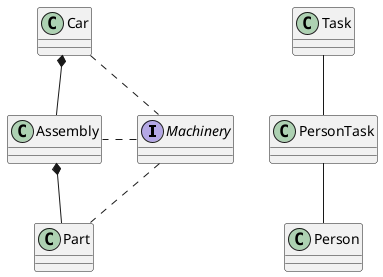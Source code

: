 @startuml

interface Machinery{
}
class Person{
}
class Task{
}
class PersonTask{
}
together {
    class Assembly{
    }

    class Car{
    }

    class Part{
    }
}

Car .. Machinery
Machinery .. Assembly
Machinery .. Part

Assembly *--Part
Car *--Assembly
Task -- PersonTask
PersonTask -- Person
@enduml